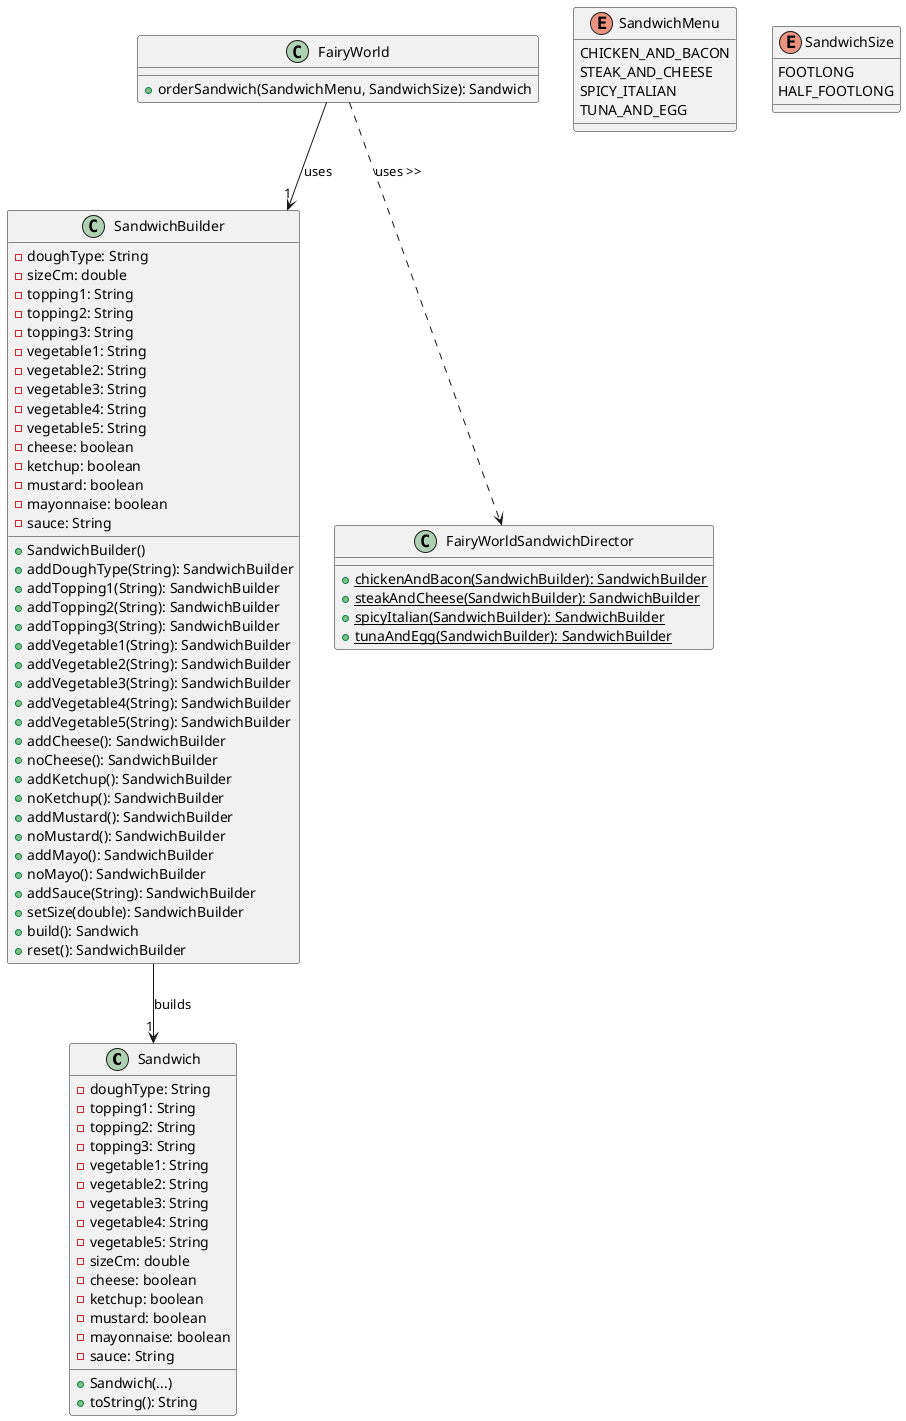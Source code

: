 @startuml
class Sandwich {
    - doughType: String
    - topping1: String
    - topping2: String
    - topping3: String
    - vegetable1: String
    - vegetable2: String
    - vegetable3: String
    - vegetable4: String
    - vegetable5: String
    - sizeCm: double
    - cheese: boolean
    - ketchup: boolean
    - mustard: boolean
    - mayonnaise: boolean
    - sauce: String
    + Sandwich(...)
    + toString(): String
}

class SandwichBuilder {
    - doughType: String
    - sizeCm: double
    - topping1: String
    - topping2: String
    - topping3: String
    - vegetable1: String
    - vegetable2: String
    - vegetable3: String
    - vegetable4: String
    - vegetable5: String
    - cheese: boolean
    - ketchup: boolean
    - mustard: boolean
    - mayonnaise: boolean
    - sauce: String
    + SandwichBuilder()
    + addDoughType(String): SandwichBuilder
    + addTopping1(String): SandwichBuilder
    + addTopping2(String): SandwichBuilder
    + addTopping3(String): SandwichBuilder
    + addVegetable1(String): SandwichBuilder
    + addVegetable2(String): SandwichBuilder
    + addVegetable3(String): SandwichBuilder
    + addVegetable4(String): SandwichBuilder
    + addVegetable5(String): SandwichBuilder
    + addCheese(): SandwichBuilder
    + noCheese(): SandwichBuilder
    + addKetchup(): SandwichBuilder
    + noKetchup(): SandwichBuilder
    + addMustard(): SandwichBuilder
    + noMustard(): SandwichBuilder
    + addMayo(): SandwichBuilder
    + noMayo(): SandwichBuilder
    + addSauce(String): SandwichBuilder
    + setSize(double): SandwichBuilder
    + build(): Sandwich
    + reset(): SandwichBuilder
}

class FairyWorldSandwichDirector {
    {static} + chickenAndBacon(SandwichBuilder): SandwichBuilder
    {static} + steakAndCheese(SandwichBuilder): SandwichBuilder
    {static} + spicyItalian(SandwichBuilder): SandwichBuilder
    {static} + tunaAndEgg(SandwichBuilder): SandwichBuilder
}

class FairyWorld {
    + orderSandwich(SandwichMenu, SandwichSize): Sandwich
}

enum SandwichMenu {
    CHICKEN_AND_BACON
    STEAK_AND_CHEESE
    SPICY_ITALIAN
    TUNA_AND_EGG
}

enum SandwichSize {
    FOOTLONG
    HALF_FOOTLONG
}

FairyWorld ..> FairyWorldSandwichDirector : uses >>
FairyWorld --> "1" SandwichBuilder : uses
SandwichBuilder --> "1" Sandwich : builds
@enduml
